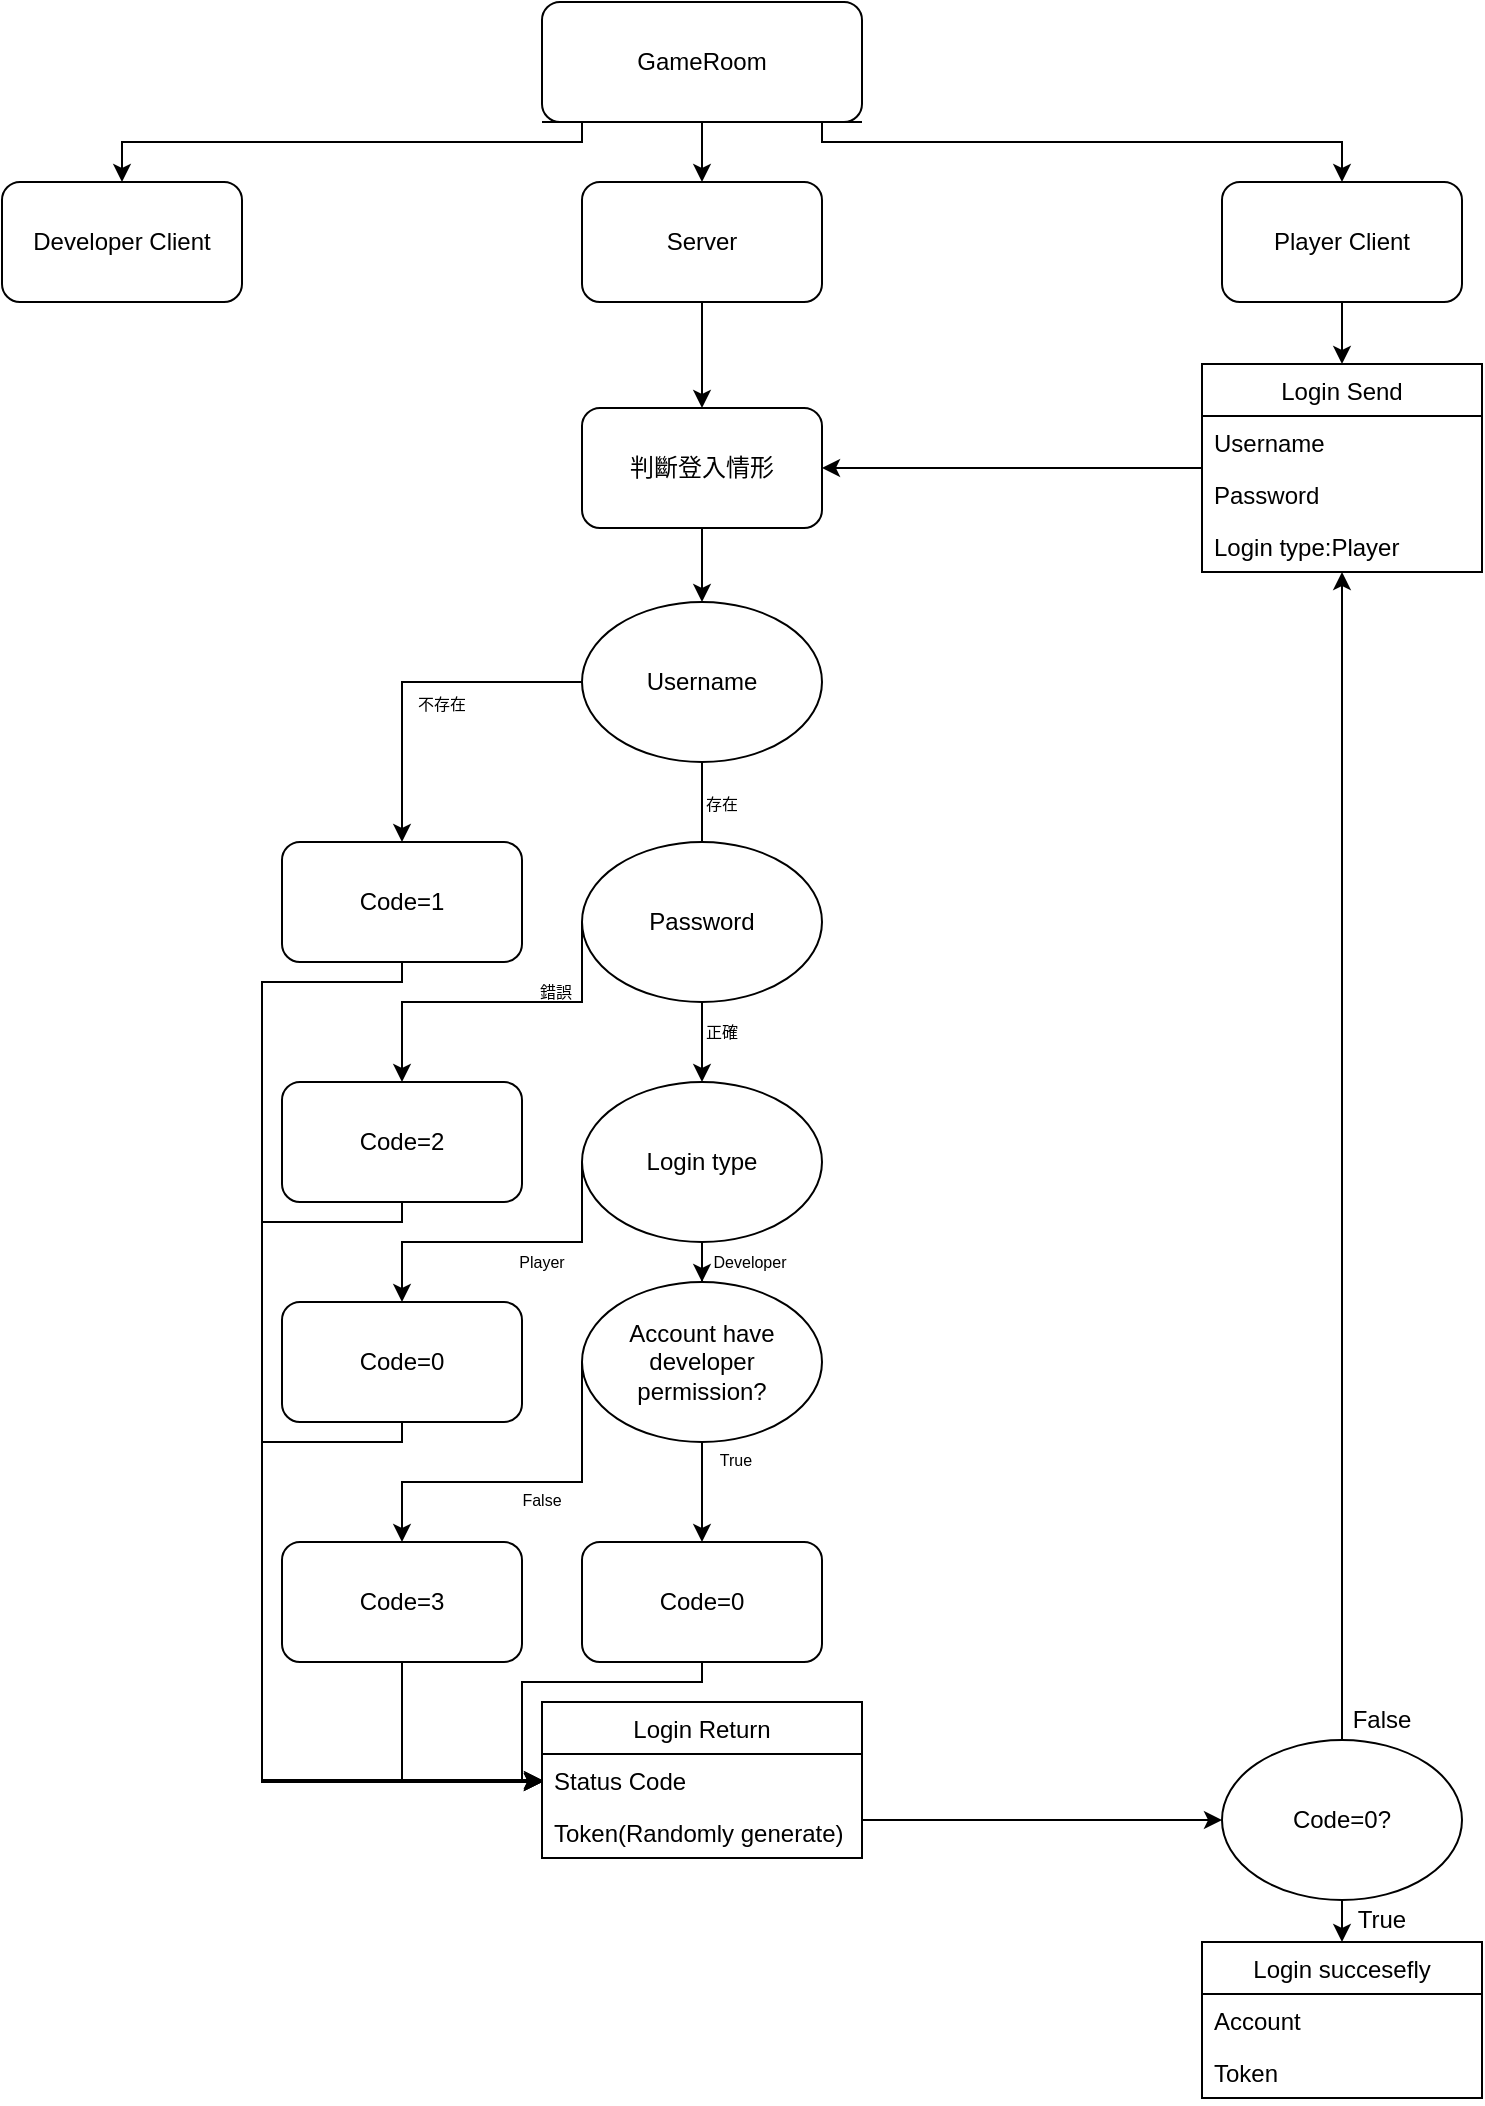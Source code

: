 <mxfile version="15.0.6" type="github">
  <diagram id="2F14lIFTJIh4kltIJnCL" name="Page-1">
    <mxGraphModel dx="1422" dy="790" grid="1" gridSize="10" guides="1" tooltips="1" connect="1" arrows="1" fold="1" page="1" pageScale="1" pageWidth="827" pageHeight="1169" math="0" shadow="0">
      <root>
        <mxCell id="0" />
        <mxCell id="1" parent="0" />
        <mxCell id="hgSRxLlvKAgDmwlohQyx-31" value="" style="edgeStyle=orthogonalEdgeStyle;rounded=0;orthogonalLoop=1;jettySize=auto;html=1;" edge="1" parent="1" source="hgSRxLlvKAgDmwlohQyx-2" target="hgSRxLlvKAgDmwlohQyx-7">
          <mxGeometry relative="1" as="geometry" />
        </mxCell>
        <mxCell id="hgSRxLlvKAgDmwlohQyx-32" style="edgeStyle=orthogonalEdgeStyle;rounded=0;orthogonalLoop=1;jettySize=auto;html=1;exitX=0;exitY=1;exitDx=0;exitDy=0;entryX=0.5;entryY=0;entryDx=0;entryDy=0;" edge="1" parent="1" source="hgSRxLlvKAgDmwlohQyx-2" target="hgSRxLlvKAgDmwlohQyx-15">
          <mxGeometry relative="1" as="geometry">
            <Array as="points">
              <mxPoint x="350" y="370" />
              <mxPoint x="120" y="370" />
            </Array>
          </mxGeometry>
        </mxCell>
        <mxCell id="hgSRxLlvKAgDmwlohQyx-33" style="edgeStyle=orthogonalEdgeStyle;rounded=0;orthogonalLoop=1;jettySize=auto;html=1;exitX=1;exitY=1;exitDx=0;exitDy=0;entryX=0.5;entryY=0;entryDx=0;entryDy=0;" edge="1" parent="1" source="hgSRxLlvKAgDmwlohQyx-2" target="hgSRxLlvKAgDmwlohQyx-5">
          <mxGeometry relative="1" as="geometry">
            <Array as="points">
              <mxPoint x="470" y="370" />
              <mxPoint x="730" y="370" />
            </Array>
          </mxGeometry>
        </mxCell>
        <mxCell id="hgSRxLlvKAgDmwlohQyx-2" value="GameRoom" style="rounded=1;whiteSpace=wrap;html=1;labelBorderColor=none;" vertex="1" parent="1">
          <mxGeometry x="330" y="300" width="160" height="60" as="geometry" />
        </mxCell>
        <mxCell id="hgSRxLlvKAgDmwlohQyx-39" style="edgeStyle=orthogonalEdgeStyle;rounded=0;orthogonalLoop=1;jettySize=auto;html=1;" edge="1" parent="1" source="hgSRxLlvKAgDmwlohQyx-5" target="hgSRxLlvKAgDmwlohQyx-19">
          <mxGeometry relative="1" as="geometry" />
        </mxCell>
        <mxCell id="hgSRxLlvKAgDmwlohQyx-5" value="&lt;div&gt;Player Client&lt;/div&gt;" style="rounded=1;whiteSpace=wrap;html=1;" vertex="1" parent="1">
          <mxGeometry x="670" y="390" width="120" height="60" as="geometry" />
        </mxCell>
        <mxCell id="hgSRxLlvKAgDmwlohQyx-35" value="" style="edgeStyle=orthogonalEdgeStyle;rounded=0;orthogonalLoop=1;jettySize=auto;html=1;" edge="1" parent="1" source="hgSRxLlvKAgDmwlohQyx-7" target="hgSRxLlvKAgDmwlohQyx-34">
          <mxGeometry relative="1" as="geometry" />
        </mxCell>
        <mxCell id="hgSRxLlvKAgDmwlohQyx-7" value="Server" style="rounded=1;whiteSpace=wrap;html=1;" vertex="1" parent="1">
          <mxGeometry x="350" y="390" width="120" height="60" as="geometry" />
        </mxCell>
        <mxCell id="hgSRxLlvKAgDmwlohQyx-15" value="Developer Client" style="rounded=1;whiteSpace=wrap;html=1;" vertex="1" parent="1">
          <mxGeometry x="60" y="390" width="120" height="60" as="geometry" />
        </mxCell>
        <mxCell id="hgSRxLlvKAgDmwlohQyx-42" value="" style="edgeStyle=orthogonalEdgeStyle;rounded=0;orthogonalLoop=1;jettySize=auto;html=1;" edge="1" parent="1" source="hgSRxLlvKAgDmwlohQyx-19" target="hgSRxLlvKAgDmwlohQyx-34">
          <mxGeometry relative="1" as="geometry" />
        </mxCell>
        <mxCell id="hgSRxLlvKAgDmwlohQyx-19" value="Login Send" style="swimlane;fontStyle=0;childLayout=stackLayout;horizontal=1;startSize=26;horizontalStack=0;resizeParent=1;resizeParentMax=0;resizeLast=0;collapsible=1;marginBottom=0;" vertex="1" parent="1">
          <mxGeometry x="660" y="481" width="140" height="104" as="geometry" />
        </mxCell>
        <mxCell id="hgSRxLlvKAgDmwlohQyx-20" value="Username" style="text;strokeColor=none;fillColor=none;align=left;verticalAlign=top;spacingLeft=4;spacingRight=4;overflow=hidden;rotatable=0;points=[[0,0.5],[1,0.5]];portConstraint=eastwest;" vertex="1" parent="hgSRxLlvKAgDmwlohQyx-19">
          <mxGeometry y="26" width="140" height="26" as="geometry" />
        </mxCell>
        <mxCell id="hgSRxLlvKAgDmwlohQyx-21" value="Password" style="text;strokeColor=none;fillColor=none;align=left;verticalAlign=top;spacingLeft=4;spacingRight=4;overflow=hidden;rotatable=0;points=[[0,0.5],[1,0.5]];portConstraint=eastwest;" vertex="1" parent="hgSRxLlvKAgDmwlohQyx-19">
          <mxGeometry y="52" width="140" height="26" as="geometry" />
        </mxCell>
        <mxCell id="hgSRxLlvKAgDmwlohQyx-75" value="Login type:Player" style="text;strokeColor=none;fillColor=none;align=left;verticalAlign=top;spacingLeft=4;spacingRight=4;overflow=hidden;rotatable=0;points=[[0,0.5],[1,0.5]];portConstraint=eastwest;" vertex="1" parent="hgSRxLlvKAgDmwlohQyx-19">
          <mxGeometry y="78" width="140" height="26" as="geometry" />
        </mxCell>
        <mxCell id="hgSRxLlvKAgDmwlohQyx-100" style="edgeStyle=orthogonalEdgeStyle;rounded=0;orthogonalLoop=1;jettySize=auto;html=1;entryX=0;entryY=0.5;entryDx=0;entryDy=0;fontSize=12;" edge="1" parent="1" source="hgSRxLlvKAgDmwlohQyx-24" target="hgSRxLlvKAgDmwlohQyx-101">
          <mxGeometry relative="1" as="geometry">
            <mxPoint x="670" y="1198" as="targetPoint" />
            <Array as="points">
              <mxPoint x="580" y="1209" />
              <mxPoint x="580" y="1209" />
            </Array>
          </mxGeometry>
        </mxCell>
        <mxCell id="hgSRxLlvKAgDmwlohQyx-24" value="Login Return" style="swimlane;fontStyle=0;childLayout=stackLayout;horizontal=1;startSize=26;horizontalStack=0;resizeParent=1;resizeParentMax=0;resizeLast=0;collapsible=1;marginBottom=0;" vertex="1" parent="1">
          <mxGeometry x="330" y="1150" width="160" height="78" as="geometry" />
        </mxCell>
        <mxCell id="hgSRxLlvKAgDmwlohQyx-25" value="Status Code" style="text;strokeColor=none;fillColor=none;align=left;verticalAlign=top;spacingLeft=4;spacingRight=4;overflow=hidden;rotatable=0;points=[[0,0.5],[1,0.5]];portConstraint=eastwest;" vertex="1" parent="hgSRxLlvKAgDmwlohQyx-24">
          <mxGeometry y="26" width="160" height="26" as="geometry" />
        </mxCell>
        <mxCell id="hgSRxLlvKAgDmwlohQyx-26" value="Token(Randomly generate)" style="text;strokeColor=none;fillColor=none;align=left;verticalAlign=top;spacingLeft=4;spacingRight=4;overflow=hidden;rotatable=0;points=[[0,0.5],[1,0.5]];portConstraint=eastwest;" vertex="1" parent="hgSRxLlvKAgDmwlohQyx-24">
          <mxGeometry y="52" width="160" height="26" as="geometry" />
        </mxCell>
        <mxCell id="hgSRxLlvKAgDmwlohQyx-45" value="" style="edgeStyle=orthogonalEdgeStyle;rounded=0;orthogonalLoop=1;jettySize=auto;html=1;" edge="1" parent="1" source="hgSRxLlvKAgDmwlohQyx-34" target="hgSRxLlvKAgDmwlohQyx-44">
          <mxGeometry relative="1" as="geometry" />
        </mxCell>
        <mxCell id="hgSRxLlvKAgDmwlohQyx-34" value="判斷登入情形" style="rounded=1;whiteSpace=wrap;html=1;" vertex="1" parent="1">
          <mxGeometry x="350" y="503" width="120" height="60" as="geometry" />
        </mxCell>
        <mxCell id="hgSRxLlvKAgDmwlohQyx-48" style="edgeStyle=orthogonalEdgeStyle;rounded=0;orthogonalLoop=1;jettySize=auto;html=1;exitX=0;exitY=1;exitDx=0;exitDy=0;entryX=0.5;entryY=0;entryDx=0;entryDy=0;" edge="1" parent="1" source="hgSRxLlvKAgDmwlohQyx-44" target="hgSRxLlvKAgDmwlohQyx-47">
          <mxGeometry relative="1" as="geometry">
            <Array as="points">
              <mxPoint x="368" y="640" />
              <mxPoint x="260" y="640" />
            </Array>
          </mxGeometry>
        </mxCell>
        <mxCell id="hgSRxLlvKAgDmwlohQyx-56" style="edgeStyle=orthogonalEdgeStyle;rounded=0;orthogonalLoop=1;jettySize=auto;html=1;exitX=0.5;exitY=1;exitDx=0;exitDy=0;entryX=0.5;entryY=0;entryDx=0;entryDy=0;" edge="1" parent="1" source="hgSRxLlvKAgDmwlohQyx-44" target="hgSRxLlvKAgDmwlohQyx-55">
          <mxGeometry relative="1" as="geometry">
            <Array as="points">
              <mxPoint x="410" y="740" />
            </Array>
          </mxGeometry>
        </mxCell>
        <mxCell id="hgSRxLlvKAgDmwlohQyx-44" value="Username" style="ellipse;whiteSpace=wrap;html=1;rounded=0;glass=0;strokeColor=#000000;align=center;" vertex="1" parent="1">
          <mxGeometry x="350" y="600" width="120" height="80" as="geometry" />
        </mxCell>
        <mxCell id="hgSRxLlvKAgDmwlohQyx-96" style="edgeStyle=orthogonalEdgeStyle;rounded=0;orthogonalLoop=1;jettySize=auto;html=1;exitX=0.5;exitY=1;exitDx=0;exitDy=0;entryX=0;entryY=0.5;entryDx=0;entryDy=0;fontSize=12;" edge="1" parent="1" source="hgSRxLlvKAgDmwlohQyx-47" target="hgSRxLlvKAgDmwlohQyx-25">
          <mxGeometry relative="1" as="geometry">
            <Array as="points">
              <mxPoint x="260" y="790" />
              <mxPoint x="190" y="790" />
              <mxPoint x="190" y="1189" />
            </Array>
          </mxGeometry>
        </mxCell>
        <mxCell id="hgSRxLlvKAgDmwlohQyx-47" value="Code=1" style="rounded=1;whiteSpace=wrap;html=1;glass=0;strokeColor=#000000;align=center;" vertex="1" parent="1">
          <mxGeometry x="200" y="720" width="120" height="60" as="geometry" />
        </mxCell>
        <mxCell id="hgSRxLlvKAgDmwlohQyx-49" value="&lt;font style=&quot;font-size: 8px&quot;&gt;不&lt;/font&gt;&lt;font style=&quot;font-size: 8px&quot;&gt;存在&lt;/font&gt;" style="text;html=1;strokeColor=none;fillColor=none;align=center;verticalAlign=middle;whiteSpace=wrap;rounded=0;glass=0;" vertex="1" parent="1">
          <mxGeometry x="260" y="640" width="40" height="20" as="geometry" />
        </mxCell>
        <mxCell id="hgSRxLlvKAgDmwlohQyx-54" value="&lt;font style=&quot;font-size: 8px&quot;&gt;存在&lt;/font&gt;" style="text;html=1;strokeColor=none;fillColor=none;align=center;verticalAlign=middle;whiteSpace=wrap;rounded=0;glass=0;" vertex="1" parent="1">
          <mxGeometry x="400" y="690" width="40" height="20" as="geometry" />
        </mxCell>
        <mxCell id="hgSRxLlvKAgDmwlohQyx-78" style="edgeStyle=orthogonalEdgeStyle;rounded=0;orthogonalLoop=1;jettySize=auto;html=1;exitX=0;exitY=0.5;exitDx=0;exitDy=0;fontSize=12;" edge="1" parent="1" source="hgSRxLlvKAgDmwlohQyx-55" target="hgSRxLlvKAgDmwlohQyx-57">
          <mxGeometry relative="1" as="geometry">
            <Array as="points">
              <mxPoint x="350" y="800" />
              <mxPoint x="260" y="800" />
            </Array>
          </mxGeometry>
        </mxCell>
        <mxCell id="hgSRxLlvKAgDmwlohQyx-80" value="" style="edgeStyle=orthogonalEdgeStyle;rounded=0;orthogonalLoop=1;jettySize=auto;html=1;fontSize=12;entryX=0.5;entryY=0;entryDx=0;entryDy=0;" edge="1" parent="1" source="hgSRxLlvKAgDmwlohQyx-55" target="hgSRxLlvKAgDmwlohQyx-67">
          <mxGeometry relative="1" as="geometry" />
        </mxCell>
        <mxCell id="hgSRxLlvKAgDmwlohQyx-55" value="Password" style="ellipse;whiteSpace=wrap;html=1;rounded=0;glass=0;strokeColor=#000000;align=center;" vertex="1" parent="1">
          <mxGeometry x="350" y="720" width="120" height="80" as="geometry" />
        </mxCell>
        <mxCell id="hgSRxLlvKAgDmwlohQyx-95" style="edgeStyle=orthogonalEdgeStyle;rounded=0;orthogonalLoop=1;jettySize=auto;html=1;exitX=0.5;exitY=1;exitDx=0;exitDy=0;fontSize=12;" edge="1" parent="1" source="hgSRxLlvKAgDmwlohQyx-57">
          <mxGeometry relative="1" as="geometry">
            <mxPoint x="330" y="1190" as="targetPoint" />
            <Array as="points">
              <mxPoint x="260" y="910" />
              <mxPoint x="190" y="910" />
              <mxPoint x="190" y="1190" />
            </Array>
          </mxGeometry>
        </mxCell>
        <mxCell id="hgSRxLlvKAgDmwlohQyx-57" value="Code=2" style="rounded=1;whiteSpace=wrap;html=1;glass=0;strokeColor=#000000;align=center;" vertex="1" parent="1">
          <mxGeometry x="200" y="840" width="120" height="60" as="geometry" />
        </mxCell>
        <mxCell id="hgSRxLlvKAgDmwlohQyx-63" value="錯誤" style="text;html=1;strokeColor=none;fillColor=none;align=center;verticalAlign=middle;whiteSpace=wrap;rounded=0;glass=0;fontSize=8;" vertex="1" parent="1">
          <mxGeometry x="324" y="790" width="26" height="10" as="geometry" />
        </mxCell>
        <mxCell id="hgSRxLlvKAgDmwlohQyx-66" value="正確" style="text;html=1;strokeColor=none;fillColor=none;align=center;verticalAlign=middle;whiteSpace=wrap;rounded=0;glass=0;fontSize=8;" vertex="1" parent="1">
          <mxGeometry x="407" y="810" width="26" height="10" as="geometry" />
        </mxCell>
        <mxCell id="hgSRxLlvKAgDmwlohQyx-81" style="edgeStyle=orthogonalEdgeStyle;rounded=0;orthogonalLoop=1;jettySize=auto;html=1;exitX=0;exitY=0.5;exitDx=0;exitDy=0;entryX=0.5;entryY=0;entryDx=0;entryDy=0;fontSize=12;" edge="1" parent="1" source="hgSRxLlvKAgDmwlohQyx-67" target="hgSRxLlvKAgDmwlohQyx-69">
          <mxGeometry relative="1" as="geometry">
            <Array as="points">
              <mxPoint x="350" y="920" />
              <mxPoint x="260" y="920" />
            </Array>
          </mxGeometry>
        </mxCell>
        <mxCell id="hgSRxLlvKAgDmwlohQyx-82" value="" style="edgeStyle=orthogonalEdgeStyle;rounded=0;orthogonalLoop=1;jettySize=auto;html=1;fontSize=12;" edge="1" parent="1" source="hgSRxLlvKAgDmwlohQyx-67" target="hgSRxLlvKAgDmwlohQyx-74">
          <mxGeometry relative="1" as="geometry" />
        </mxCell>
        <mxCell id="hgSRxLlvKAgDmwlohQyx-67" value="&lt;font style=&quot;font-size: 12px&quot;&gt;Login type&lt;/font&gt;" style="ellipse;whiteSpace=wrap;html=1;rounded=0;glass=0;fontSize=8;strokeColor=#000000;align=center;" vertex="1" parent="1">
          <mxGeometry x="350" y="840" width="120" height="80" as="geometry" />
        </mxCell>
        <mxCell id="hgSRxLlvKAgDmwlohQyx-93" style="edgeStyle=orthogonalEdgeStyle;rounded=0;orthogonalLoop=1;jettySize=auto;html=1;exitX=0.5;exitY=1;exitDx=0;exitDy=0;fontSize=12;" edge="1" parent="1" source="hgSRxLlvKAgDmwlohQyx-69">
          <mxGeometry relative="1" as="geometry">
            <mxPoint x="330" y="1190" as="targetPoint" />
            <Array as="points">
              <mxPoint x="260" y="1020" />
              <mxPoint x="190" y="1020" />
              <mxPoint x="190" y="1190" />
            </Array>
          </mxGeometry>
        </mxCell>
        <mxCell id="hgSRxLlvKAgDmwlohQyx-69" value="Code=0" style="rounded=1;whiteSpace=wrap;html=1;glass=0;fontSize=12;strokeColor=#000000;align=center;" vertex="1" parent="1">
          <mxGeometry x="200" y="950" width="120" height="60" as="geometry" />
        </mxCell>
        <mxCell id="hgSRxLlvKAgDmwlohQyx-71" value="Player" style="text;html=1;strokeColor=none;fillColor=none;align=center;verticalAlign=middle;whiteSpace=wrap;rounded=0;glass=0;fontSize=8;" vertex="1" parent="1">
          <mxGeometry x="310" y="920" width="40" height="20" as="geometry" />
        </mxCell>
        <mxCell id="hgSRxLlvKAgDmwlohQyx-85" value="" style="edgeStyle=orthogonalEdgeStyle;rounded=0;orthogonalLoop=1;jettySize=auto;html=1;fontSize=8;" edge="1" parent="1" source="hgSRxLlvKAgDmwlohQyx-74" target="hgSRxLlvKAgDmwlohQyx-84">
          <mxGeometry relative="1" as="geometry" />
        </mxCell>
        <mxCell id="hgSRxLlvKAgDmwlohQyx-87" style="edgeStyle=orthogonalEdgeStyle;rounded=0;orthogonalLoop=1;jettySize=auto;html=1;exitX=0;exitY=0.5;exitDx=0;exitDy=0;entryX=0.5;entryY=0;entryDx=0;entryDy=0;fontSize=12;" edge="1" parent="1" source="hgSRxLlvKAgDmwlohQyx-74" target="hgSRxLlvKAgDmwlohQyx-86">
          <mxGeometry relative="1" as="geometry">
            <Array as="points">
              <mxPoint x="350" y="1040" />
              <mxPoint x="260" y="1040" />
            </Array>
          </mxGeometry>
        </mxCell>
        <mxCell id="hgSRxLlvKAgDmwlohQyx-74" value="Account have developer permission?" style="ellipse;whiteSpace=wrap;html=1;rounded=0;glass=0;fontSize=12;strokeColor=#000000;align=center;" vertex="1" parent="1">
          <mxGeometry x="350" y="940" width="120" height="80" as="geometry" />
        </mxCell>
        <mxCell id="hgSRxLlvKAgDmwlohQyx-83" value="Developer" style="text;html=1;strokeColor=none;fillColor=none;align=center;verticalAlign=middle;whiteSpace=wrap;rounded=0;glass=0;fontSize=8;" vertex="1" parent="1">
          <mxGeometry x="414" y="920" width="40" height="20" as="geometry" />
        </mxCell>
        <mxCell id="hgSRxLlvKAgDmwlohQyx-94" style="edgeStyle=orthogonalEdgeStyle;rounded=0;orthogonalLoop=1;jettySize=auto;html=1;exitX=0.5;exitY=1;exitDx=0;exitDy=0;fontSize=12;" edge="1" parent="1" source="hgSRxLlvKAgDmwlohQyx-84">
          <mxGeometry relative="1" as="geometry">
            <mxPoint x="330" y="1190" as="targetPoint" />
            <Array as="points">
              <mxPoint x="410" y="1140" />
              <mxPoint x="320" y="1140" />
              <mxPoint x="320" y="1190" />
            </Array>
          </mxGeometry>
        </mxCell>
        <mxCell id="hgSRxLlvKAgDmwlohQyx-84" value="Code=0" style="rounded=1;whiteSpace=wrap;html=1;glass=0;fontSize=12;strokeColor=#000000;align=center;" vertex="1" parent="1">
          <mxGeometry x="350" y="1070" width="120" height="60" as="geometry" />
        </mxCell>
        <mxCell id="hgSRxLlvKAgDmwlohQyx-92" style="edgeStyle=orthogonalEdgeStyle;rounded=0;orthogonalLoop=1;jettySize=auto;html=1;entryX=0;entryY=0.5;entryDx=0;entryDy=0;fontSize=12;" edge="1" parent="1" source="hgSRxLlvKAgDmwlohQyx-86" target="hgSRxLlvKAgDmwlohQyx-25">
          <mxGeometry relative="1" as="geometry" />
        </mxCell>
        <mxCell id="hgSRxLlvKAgDmwlohQyx-86" value="Code=3" style="rounded=1;whiteSpace=wrap;html=1;glass=0;fontSize=12;strokeColor=#000000;align=center;" vertex="1" parent="1">
          <mxGeometry x="200" y="1070" width="120" height="60" as="geometry" />
        </mxCell>
        <mxCell id="hgSRxLlvKAgDmwlohQyx-88" value="True" style="text;html=1;strokeColor=none;fillColor=none;align=center;verticalAlign=middle;whiteSpace=wrap;rounded=0;glass=0;fontSize=8;" vertex="1" parent="1">
          <mxGeometry x="407" y="1019" width="40" height="20" as="geometry" />
        </mxCell>
        <mxCell id="hgSRxLlvKAgDmwlohQyx-89" value="False" style="text;html=1;strokeColor=none;fillColor=none;align=center;verticalAlign=middle;whiteSpace=wrap;rounded=0;glass=0;fontSize=8;" vertex="1" parent="1">
          <mxGeometry x="310" y="1039" width="40" height="20" as="geometry" />
        </mxCell>
        <mxCell id="hgSRxLlvKAgDmwlohQyx-102" style="edgeStyle=orthogonalEdgeStyle;rounded=0;orthogonalLoop=1;jettySize=auto;html=1;fontSize=12;" edge="1" parent="1" source="hgSRxLlvKAgDmwlohQyx-101" target="hgSRxLlvKAgDmwlohQyx-19">
          <mxGeometry relative="1" as="geometry" />
        </mxCell>
        <mxCell id="hgSRxLlvKAgDmwlohQyx-110" style="edgeStyle=orthogonalEdgeStyle;rounded=0;orthogonalLoop=1;jettySize=auto;html=1;fontSize=12;" edge="1" parent="1" source="hgSRxLlvKAgDmwlohQyx-101" target="hgSRxLlvKAgDmwlohQyx-106">
          <mxGeometry relative="1" as="geometry" />
        </mxCell>
        <mxCell id="hgSRxLlvKAgDmwlohQyx-101" value="Code=0?" style="ellipse;whiteSpace=wrap;html=1;rounded=0;glass=0;fontSize=12;strokeColor=#000000;align=center;" vertex="1" parent="1">
          <mxGeometry x="670" y="1169" width="120" height="80" as="geometry" />
        </mxCell>
        <mxCell id="hgSRxLlvKAgDmwlohQyx-103" value="False" style="text;html=1;strokeColor=none;fillColor=none;align=center;verticalAlign=middle;whiteSpace=wrap;rounded=0;glass=0;fontSize=12;" vertex="1" parent="1">
          <mxGeometry x="730" y="1149" width="40" height="20" as="geometry" />
        </mxCell>
        <mxCell id="hgSRxLlvKAgDmwlohQyx-104" value="True" style="text;html=1;strokeColor=none;fillColor=none;align=center;verticalAlign=middle;whiteSpace=wrap;rounded=0;glass=0;fontSize=12;" vertex="1" parent="1">
          <mxGeometry x="730" y="1249" width="40" height="20" as="geometry" />
        </mxCell>
        <mxCell id="hgSRxLlvKAgDmwlohQyx-106" value="Login succesefly" style="swimlane;fontStyle=0;childLayout=stackLayout;horizontal=1;startSize=26;horizontalStack=0;resizeParent=1;resizeParentMax=0;resizeLast=0;collapsible=1;marginBottom=0;rounded=0;glass=0;fontSize=12;strokeColor=#000000;align=center;" vertex="1" parent="1">
          <mxGeometry x="660" y="1270" width="140" height="78" as="geometry" />
        </mxCell>
        <mxCell id="hgSRxLlvKAgDmwlohQyx-111" value="Account" style="text;strokeColor=none;fillColor=none;align=left;verticalAlign=top;spacingLeft=4;spacingRight=4;overflow=hidden;rotatable=0;points=[[0,0.5],[1,0.5]];portConstraint=eastwest;rounded=0;glass=0;fontSize=12;" vertex="1" parent="hgSRxLlvKAgDmwlohQyx-106">
          <mxGeometry y="26" width="140" height="26" as="geometry" />
        </mxCell>
        <mxCell id="hgSRxLlvKAgDmwlohQyx-107" value="Token" style="text;strokeColor=none;fillColor=none;align=left;verticalAlign=top;spacingLeft=4;spacingRight=4;overflow=hidden;rotatable=0;points=[[0,0.5],[1,0.5]];portConstraint=eastwest;" vertex="1" parent="hgSRxLlvKAgDmwlohQyx-106">
          <mxGeometry y="52" width="140" height="26" as="geometry" />
        </mxCell>
      </root>
    </mxGraphModel>
  </diagram>
</mxfile>
